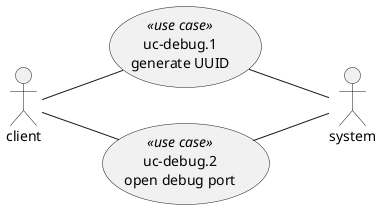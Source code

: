 @startuml
left to right direction

usecase uc1 <<use case>>[
uc-debug.1
generate UUID
]

usecase uc2 <<use case>>[
uc-debug.2
open debug port
]

:client:--(uc1)
:client:--(uc2)
(uc1)--:system:
(uc2)--:system:

@enduml
